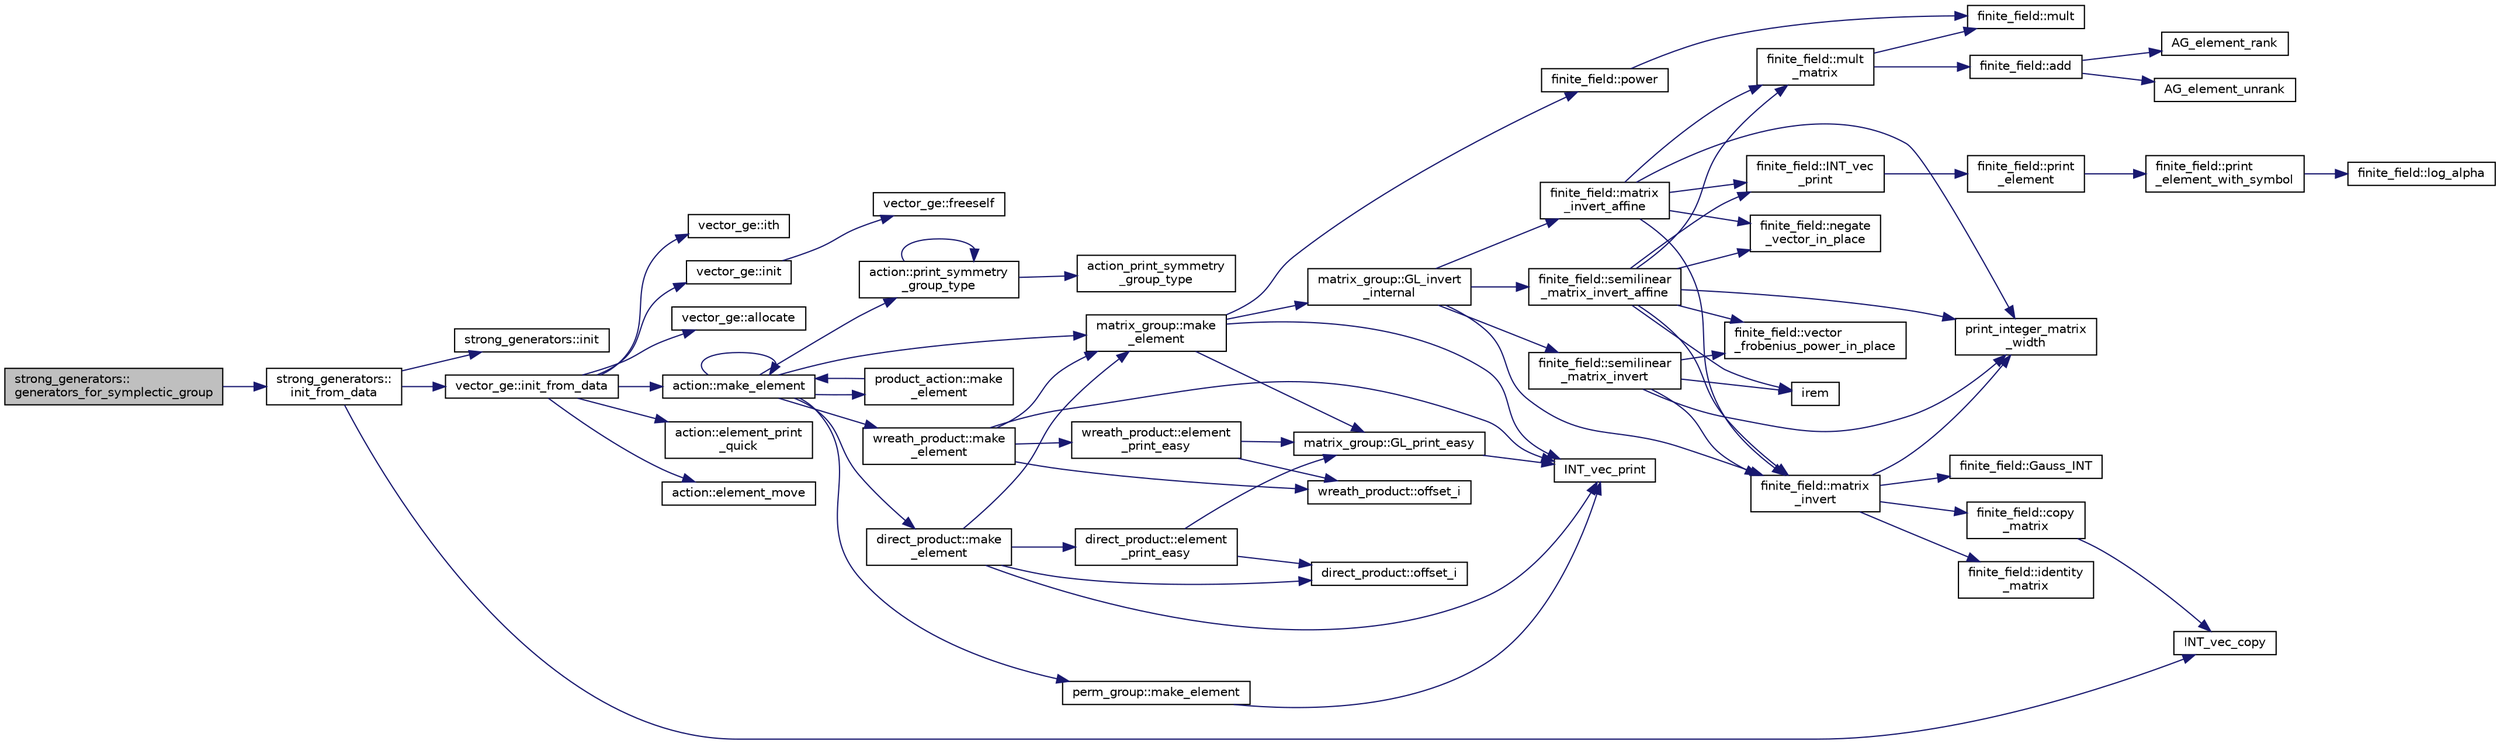 digraph "strong_generators::generators_for_symplectic_group"
{
  edge [fontname="Helvetica",fontsize="10",labelfontname="Helvetica",labelfontsize="10"];
  node [fontname="Helvetica",fontsize="10",shape=record];
  rankdir="LR";
  Node1210 [label="strong_generators::\lgenerators_for_symplectic_group",height=0.2,width=0.4,color="black", fillcolor="grey75", style="filled", fontcolor="black"];
  Node1210 -> Node1211 [color="midnightblue",fontsize="10",style="solid",fontname="Helvetica"];
  Node1211 [label="strong_generators::\linit_from_data",height=0.2,width=0.4,color="black", fillcolor="white", style="filled",URL="$dc/d09/classstrong__generators.html#a9424d2f1794baf506746d25e9f9fefda"];
  Node1211 -> Node1212 [color="midnightblue",fontsize="10",style="solid",fontname="Helvetica"];
  Node1212 [label="strong_generators::init",height=0.2,width=0.4,color="black", fillcolor="white", style="filled",URL="$dc/d09/classstrong__generators.html#ab7d37035d3b2ea516c4e989715f91ad5"];
  Node1211 -> Node1213 [color="midnightblue",fontsize="10",style="solid",fontname="Helvetica"];
  Node1213 [label="vector_ge::init_from_data",height=0.2,width=0.4,color="black", fillcolor="white", style="filled",URL="$d4/d6e/classvector__ge.html#a44b1669e41321b41d93fb5cf957b8bc5"];
  Node1213 -> Node1214 [color="midnightblue",fontsize="10",style="solid",fontname="Helvetica"];
  Node1214 [label="vector_ge::init",height=0.2,width=0.4,color="black", fillcolor="white", style="filled",URL="$d4/d6e/classvector__ge.html#afe1d6befd1f1501e6be34afbaa9d30a8"];
  Node1214 -> Node1215 [color="midnightblue",fontsize="10",style="solid",fontname="Helvetica"];
  Node1215 [label="vector_ge::freeself",height=0.2,width=0.4,color="black", fillcolor="white", style="filled",URL="$d4/d6e/classvector__ge.html#aa002e4b715cc73a9b8b367d29700b452"];
  Node1213 -> Node1216 [color="midnightblue",fontsize="10",style="solid",fontname="Helvetica"];
  Node1216 [label="vector_ge::allocate",height=0.2,width=0.4,color="black", fillcolor="white", style="filled",URL="$d4/d6e/classvector__ge.html#a35b062a9201b30f0a87bf87702d243ae"];
  Node1213 -> Node1217 [color="midnightblue",fontsize="10",style="solid",fontname="Helvetica"];
  Node1217 [label="action::make_element",height=0.2,width=0.4,color="black", fillcolor="white", style="filled",URL="$d2/d86/classaction.html#a920fa2a27583fb60bae10e7b282cdd1d"];
  Node1217 -> Node1218 [color="midnightblue",fontsize="10",style="solid",fontname="Helvetica"];
  Node1218 [label="product_action::make\l_element",height=0.2,width=0.4,color="black", fillcolor="white", style="filled",URL="$d8/d74/classproduct__action.html#a1d16f9f3a4be7b3ed6ce0825612a3cd8"];
  Node1218 -> Node1217 [color="midnightblue",fontsize="10",style="solid",fontname="Helvetica"];
  Node1217 -> Node1217 [color="midnightblue",fontsize="10",style="solid",fontname="Helvetica"];
  Node1217 -> Node1219 [color="midnightblue",fontsize="10",style="solid",fontname="Helvetica"];
  Node1219 [label="matrix_group::make\l_element",height=0.2,width=0.4,color="black", fillcolor="white", style="filled",URL="$d3/ded/classmatrix__group.html#adf67c0031ec58afbbc545e65a1cf6845"];
  Node1219 -> Node1220 [color="midnightblue",fontsize="10",style="solid",fontname="Helvetica"];
  Node1220 [label="INT_vec_print",height=0.2,width=0.4,color="black", fillcolor="white", style="filled",URL="$df/dbf/sajeeb_8_c.html#a79a5901af0b47dd0d694109543c027fe"];
  Node1219 -> Node1221 [color="midnightblue",fontsize="10",style="solid",fontname="Helvetica"];
  Node1221 [label="finite_field::power",height=0.2,width=0.4,color="black", fillcolor="white", style="filled",URL="$df/d5a/classfinite__field.html#a0437871b8f775f0b2d589188d9ad7e61"];
  Node1221 -> Node1222 [color="midnightblue",fontsize="10",style="solid",fontname="Helvetica"];
  Node1222 [label="finite_field::mult",height=0.2,width=0.4,color="black", fillcolor="white", style="filled",URL="$df/d5a/classfinite__field.html#a24fb5917aa6d4d656fd855b7f44a13b0"];
  Node1219 -> Node1223 [color="midnightblue",fontsize="10",style="solid",fontname="Helvetica"];
  Node1223 [label="matrix_group::GL_invert\l_internal",height=0.2,width=0.4,color="black", fillcolor="white", style="filled",URL="$d3/ded/classmatrix__group.html#ab2b9f8046dee535722e07a92ec3ab0b6"];
  Node1223 -> Node1224 [color="midnightblue",fontsize="10",style="solid",fontname="Helvetica"];
  Node1224 [label="finite_field::semilinear\l_matrix_invert",height=0.2,width=0.4,color="black", fillcolor="white", style="filled",URL="$df/d5a/classfinite__field.html#a940fec6a9c31b10eed2e8d37c5472d93"];
  Node1224 -> Node1225 [color="midnightblue",fontsize="10",style="solid",fontname="Helvetica"];
  Node1225 [label="print_integer_matrix\l_width",height=0.2,width=0.4,color="black", fillcolor="white", style="filled",URL="$d5/db4/io__and__os_8h.html#aa78f3e73fc2179251bd15adbcc31573f"];
  Node1224 -> Node1226 [color="midnightblue",fontsize="10",style="solid",fontname="Helvetica"];
  Node1226 [label="finite_field::matrix\l_invert",height=0.2,width=0.4,color="black", fillcolor="white", style="filled",URL="$df/d5a/classfinite__field.html#a4c017c0edc20fefef3da0db4ef4248f7"];
  Node1226 -> Node1225 [color="midnightblue",fontsize="10",style="solid",fontname="Helvetica"];
  Node1226 -> Node1227 [color="midnightblue",fontsize="10",style="solid",fontname="Helvetica"];
  Node1227 [label="finite_field::copy\l_matrix",height=0.2,width=0.4,color="black", fillcolor="white", style="filled",URL="$df/d5a/classfinite__field.html#a2bfe6d4feabc4f27d253c7702ef9b8cb"];
  Node1227 -> Node1228 [color="midnightblue",fontsize="10",style="solid",fontname="Helvetica"];
  Node1228 [label="INT_vec_copy",height=0.2,width=0.4,color="black", fillcolor="white", style="filled",URL="$df/dbf/sajeeb_8_c.html#ac2d875e27e009af6ec04d17254d11075"];
  Node1226 -> Node1229 [color="midnightblue",fontsize="10",style="solid",fontname="Helvetica"];
  Node1229 [label="finite_field::identity\l_matrix",height=0.2,width=0.4,color="black", fillcolor="white", style="filled",URL="$df/d5a/classfinite__field.html#a4688997f80b8721560bccec986c23413"];
  Node1226 -> Node1230 [color="midnightblue",fontsize="10",style="solid",fontname="Helvetica"];
  Node1230 [label="finite_field::Gauss_INT",height=0.2,width=0.4,color="black", fillcolor="white", style="filled",URL="$df/d5a/classfinite__field.html#adb676d2e80341b53751326e3a58beb11"];
  Node1224 -> Node1231 [color="midnightblue",fontsize="10",style="solid",fontname="Helvetica"];
  Node1231 [label="finite_field::vector\l_frobenius_power_in_place",height=0.2,width=0.4,color="black", fillcolor="white", style="filled",URL="$df/d5a/classfinite__field.html#ab56074024300775d943c7943d845df91"];
  Node1224 -> Node1232 [color="midnightblue",fontsize="10",style="solid",fontname="Helvetica"];
  Node1232 [label="irem",height=0.2,width=0.4,color="black", fillcolor="white", style="filled",URL="$de/dc5/algebra__and__number__theory_8h.html#ae753505dbf1e3a9adaaf2f0893dd8c6c"];
  Node1223 -> Node1226 [color="midnightblue",fontsize="10",style="solid",fontname="Helvetica"];
  Node1223 -> Node1233 [color="midnightblue",fontsize="10",style="solid",fontname="Helvetica"];
  Node1233 [label="finite_field::semilinear\l_matrix_invert_affine",height=0.2,width=0.4,color="black", fillcolor="white", style="filled",URL="$df/d5a/classfinite__field.html#a23db70e745bf22d230da684440e1fc59"];
  Node1233 -> Node1225 [color="midnightblue",fontsize="10",style="solid",fontname="Helvetica"];
  Node1233 -> Node1234 [color="midnightblue",fontsize="10",style="solid",fontname="Helvetica"];
  Node1234 [label="finite_field::INT_vec\l_print",height=0.2,width=0.4,color="black", fillcolor="white", style="filled",URL="$df/d5a/classfinite__field.html#a9c33a61dedc197e37b014b6f8dc07f06"];
  Node1234 -> Node1235 [color="midnightblue",fontsize="10",style="solid",fontname="Helvetica"];
  Node1235 [label="finite_field::print\l_element",height=0.2,width=0.4,color="black", fillcolor="white", style="filled",URL="$df/d5a/classfinite__field.html#ab7d1f59c043d7696b8b47c92d0fedad5"];
  Node1235 -> Node1236 [color="midnightblue",fontsize="10",style="solid",fontname="Helvetica"];
  Node1236 [label="finite_field::print\l_element_with_symbol",height=0.2,width=0.4,color="black", fillcolor="white", style="filled",URL="$df/d5a/classfinite__field.html#aa0180c961aa4a0a8934cb4dc82e38a4d"];
  Node1236 -> Node1237 [color="midnightblue",fontsize="10",style="solid",fontname="Helvetica"];
  Node1237 [label="finite_field::log_alpha",height=0.2,width=0.4,color="black", fillcolor="white", style="filled",URL="$df/d5a/classfinite__field.html#a446a83ae0d281ddf44215626f0097305"];
  Node1233 -> Node1226 [color="midnightblue",fontsize="10",style="solid",fontname="Helvetica"];
  Node1233 -> Node1232 [color="midnightblue",fontsize="10",style="solid",fontname="Helvetica"];
  Node1233 -> Node1231 [color="midnightblue",fontsize="10",style="solid",fontname="Helvetica"];
  Node1233 -> Node1238 [color="midnightblue",fontsize="10",style="solid",fontname="Helvetica"];
  Node1238 [label="finite_field::mult\l_matrix",height=0.2,width=0.4,color="black", fillcolor="white", style="filled",URL="$df/d5a/classfinite__field.html#a48517f15dfd7b21c37e0975855f1ada2"];
  Node1238 -> Node1239 [color="midnightblue",fontsize="10",style="solid",fontname="Helvetica"];
  Node1239 [label="finite_field::add",height=0.2,width=0.4,color="black", fillcolor="white", style="filled",URL="$df/d5a/classfinite__field.html#a8f12328a27500f3c7be0c849ebbc9d14"];
  Node1239 -> Node1240 [color="midnightblue",fontsize="10",style="solid",fontname="Helvetica"];
  Node1240 [label="AG_element_unrank",height=0.2,width=0.4,color="black", fillcolor="white", style="filled",URL="$d4/d67/geometry_8h.html#a4a33b86c87b2879b97cfa1327abe2885"];
  Node1239 -> Node1241 [color="midnightblue",fontsize="10",style="solid",fontname="Helvetica"];
  Node1241 [label="AG_element_rank",height=0.2,width=0.4,color="black", fillcolor="white", style="filled",URL="$d4/d67/geometry_8h.html#ab2ac908d07dd8038fd996e26bdc75c17"];
  Node1238 -> Node1222 [color="midnightblue",fontsize="10",style="solid",fontname="Helvetica"];
  Node1233 -> Node1242 [color="midnightblue",fontsize="10",style="solid",fontname="Helvetica"];
  Node1242 [label="finite_field::negate\l_vector_in_place",height=0.2,width=0.4,color="black", fillcolor="white", style="filled",URL="$df/d5a/classfinite__field.html#ad6a305338cfff6d22353ac03c5cd5e03"];
  Node1223 -> Node1243 [color="midnightblue",fontsize="10",style="solid",fontname="Helvetica"];
  Node1243 [label="finite_field::matrix\l_invert_affine",height=0.2,width=0.4,color="black", fillcolor="white", style="filled",URL="$df/d5a/classfinite__field.html#a716c202ca9fcee1911e330f4a5bdba38"];
  Node1243 -> Node1225 [color="midnightblue",fontsize="10",style="solid",fontname="Helvetica"];
  Node1243 -> Node1234 [color="midnightblue",fontsize="10",style="solid",fontname="Helvetica"];
  Node1243 -> Node1226 [color="midnightblue",fontsize="10",style="solid",fontname="Helvetica"];
  Node1243 -> Node1238 [color="midnightblue",fontsize="10",style="solid",fontname="Helvetica"];
  Node1243 -> Node1242 [color="midnightblue",fontsize="10",style="solid",fontname="Helvetica"];
  Node1219 -> Node1244 [color="midnightblue",fontsize="10",style="solid",fontname="Helvetica"];
  Node1244 [label="matrix_group::GL_print_easy",height=0.2,width=0.4,color="black", fillcolor="white", style="filled",URL="$d3/ded/classmatrix__group.html#a3e6f5c276210e8132523150fad82c57e"];
  Node1244 -> Node1220 [color="midnightblue",fontsize="10",style="solid",fontname="Helvetica"];
  Node1217 -> Node1245 [color="midnightblue",fontsize="10",style="solid",fontname="Helvetica"];
  Node1245 [label="wreath_product::make\l_element",height=0.2,width=0.4,color="black", fillcolor="white", style="filled",URL="$d8/dfa/classwreath__product.html#ac47838a579877034b1d2b4cd897625c1"];
  Node1245 -> Node1220 [color="midnightblue",fontsize="10",style="solid",fontname="Helvetica"];
  Node1245 -> Node1219 [color="midnightblue",fontsize="10",style="solid",fontname="Helvetica"];
  Node1245 -> Node1246 [color="midnightblue",fontsize="10",style="solid",fontname="Helvetica"];
  Node1246 [label="wreath_product::offset_i",height=0.2,width=0.4,color="black", fillcolor="white", style="filled",URL="$d8/dfa/classwreath__product.html#a081d6eed767bdd84bc74e555815641c6"];
  Node1245 -> Node1247 [color="midnightblue",fontsize="10",style="solid",fontname="Helvetica"];
  Node1247 [label="wreath_product::element\l_print_easy",height=0.2,width=0.4,color="black", fillcolor="white", style="filled",URL="$d8/dfa/classwreath__product.html#aa1e82da5d4c019c0756b8ebf417ee9dc"];
  Node1247 -> Node1244 [color="midnightblue",fontsize="10",style="solid",fontname="Helvetica"];
  Node1247 -> Node1246 [color="midnightblue",fontsize="10",style="solid",fontname="Helvetica"];
  Node1217 -> Node1248 [color="midnightblue",fontsize="10",style="solid",fontname="Helvetica"];
  Node1248 [label="direct_product::make\l_element",height=0.2,width=0.4,color="black", fillcolor="white", style="filled",URL="$dc/daf/classdirect__product.html#a776efa4be66f9b0481d1f012a14c9dde"];
  Node1248 -> Node1220 [color="midnightblue",fontsize="10",style="solid",fontname="Helvetica"];
  Node1248 -> Node1219 [color="midnightblue",fontsize="10",style="solid",fontname="Helvetica"];
  Node1248 -> Node1249 [color="midnightblue",fontsize="10",style="solid",fontname="Helvetica"];
  Node1249 [label="direct_product::offset_i",height=0.2,width=0.4,color="black", fillcolor="white", style="filled",URL="$dc/daf/classdirect__product.html#a2ec3643bd7223e53c00451d1fe832f20"];
  Node1248 -> Node1250 [color="midnightblue",fontsize="10",style="solid",fontname="Helvetica"];
  Node1250 [label="direct_product::element\l_print_easy",height=0.2,width=0.4,color="black", fillcolor="white", style="filled",URL="$dc/daf/classdirect__product.html#a532daead19e5c7977ce9928dafab79ac"];
  Node1250 -> Node1244 [color="midnightblue",fontsize="10",style="solid",fontname="Helvetica"];
  Node1250 -> Node1249 [color="midnightblue",fontsize="10",style="solid",fontname="Helvetica"];
  Node1217 -> Node1251 [color="midnightblue",fontsize="10",style="solid",fontname="Helvetica"];
  Node1251 [label="perm_group::make_element",height=0.2,width=0.4,color="black", fillcolor="white", style="filled",URL="$df/d0a/classperm__group.html#a52c1c9e55966809c1e30aad80df87774"];
  Node1251 -> Node1220 [color="midnightblue",fontsize="10",style="solid",fontname="Helvetica"];
  Node1217 -> Node1252 [color="midnightblue",fontsize="10",style="solid",fontname="Helvetica"];
  Node1252 [label="action::print_symmetry\l_group_type",height=0.2,width=0.4,color="black", fillcolor="white", style="filled",URL="$d2/d86/classaction.html#aed811766c7e64fe2c853df8b0b67aa6e"];
  Node1252 -> Node1253 [color="midnightblue",fontsize="10",style="solid",fontname="Helvetica"];
  Node1253 [label="action_print_symmetry\l_group_type",height=0.2,width=0.4,color="black", fillcolor="white", style="filled",URL="$d5/d90/action__global_8_c.html#a03666b9440c4962148eba7905b9f843c"];
  Node1252 -> Node1252 [color="midnightblue",fontsize="10",style="solid",fontname="Helvetica"];
  Node1213 -> Node1254 [color="midnightblue",fontsize="10",style="solid",fontname="Helvetica"];
  Node1254 [label="action::element_print\l_quick",height=0.2,width=0.4,color="black", fillcolor="white", style="filled",URL="$d2/d86/classaction.html#a4844680cf6750396f76494a28655265b"];
  Node1213 -> Node1255 [color="midnightblue",fontsize="10",style="solid",fontname="Helvetica"];
  Node1255 [label="action::element_move",height=0.2,width=0.4,color="black", fillcolor="white", style="filled",URL="$d2/d86/classaction.html#a550947491bbb534d3d7951f50198a874"];
  Node1213 -> Node1256 [color="midnightblue",fontsize="10",style="solid",fontname="Helvetica"];
  Node1256 [label="vector_ge::ith",height=0.2,width=0.4,color="black", fillcolor="white", style="filled",URL="$d4/d6e/classvector__ge.html#a1ff002e8b746a9beb119d57dcd4a15ff"];
  Node1211 -> Node1228 [color="midnightblue",fontsize="10",style="solid",fontname="Helvetica"];
}
